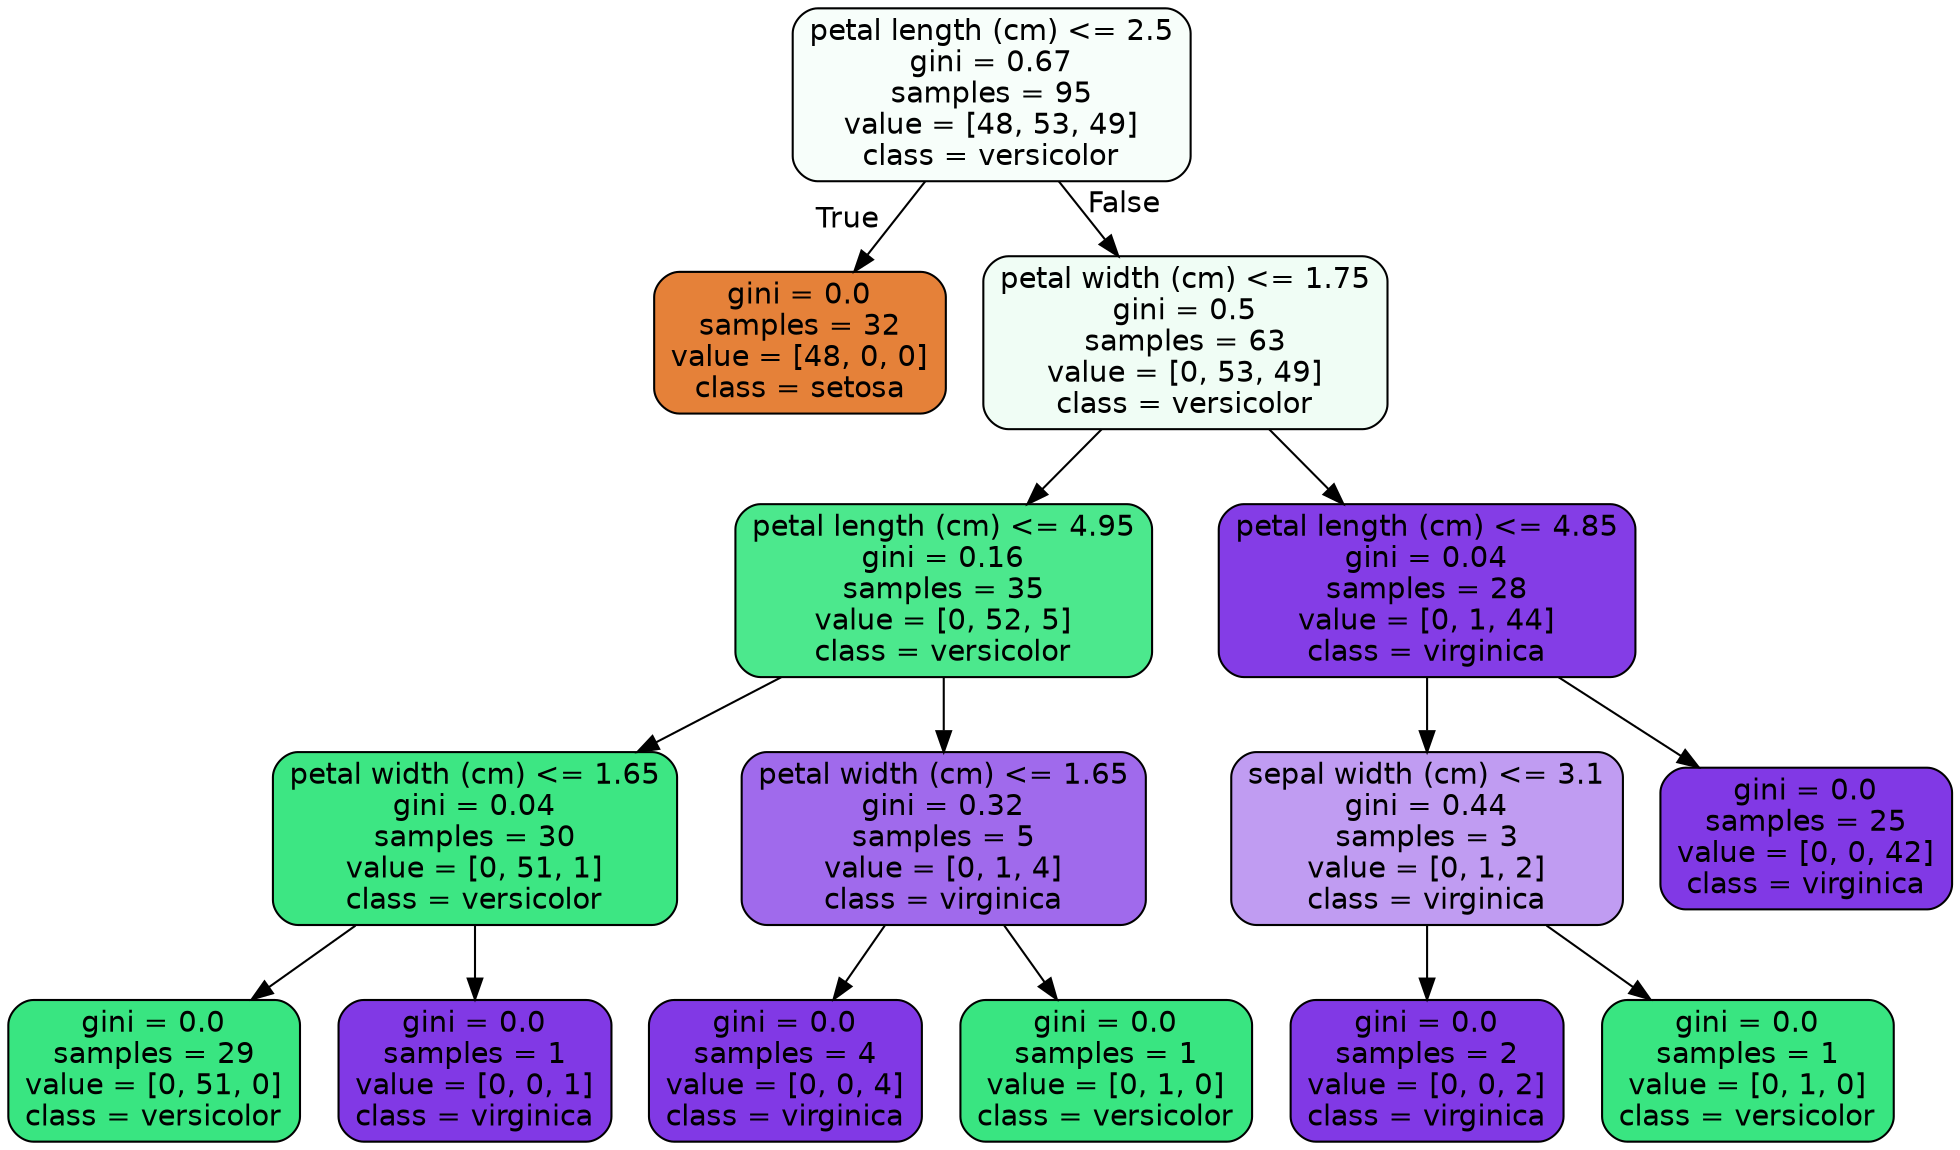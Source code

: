 digraph Tree {
node [shape=box, style="filled, rounded", color="black", fontname="helvetica"] ;
edge [fontname="helvetica"] ;
0 [label="petal length (cm) <= 2.5\ngini = 0.67\nsamples = 95\nvalue = [48, 53, 49]\nclass = versicolor", fillcolor="#f7fefa"] ;
1 [label="gini = 0.0\nsamples = 32\nvalue = [48, 0, 0]\nclass = setosa", fillcolor="#e58139"] ;
0 -> 1 [labeldistance=2.5, labelangle=45, headlabel="True"] ;
2 [label="petal width (cm) <= 1.75\ngini = 0.5\nsamples = 63\nvalue = [0, 53, 49]\nclass = versicolor", fillcolor="#f0fdf5"] ;
0 -> 2 [labeldistance=2.5, labelangle=-45, headlabel="False"] ;
3 [label="petal length (cm) <= 4.95\ngini = 0.16\nsamples = 35\nvalue = [0, 52, 5]\nclass = versicolor", fillcolor="#4ce88d"] ;
2 -> 3 ;
4 [label="petal width (cm) <= 1.65\ngini = 0.04\nsamples = 30\nvalue = [0, 51, 1]\nclass = versicolor", fillcolor="#3de683"] ;
3 -> 4 ;
5 [label="gini = 0.0\nsamples = 29\nvalue = [0, 51, 0]\nclass = versicolor", fillcolor="#39e581"] ;
4 -> 5 ;
6 [label="gini = 0.0\nsamples = 1\nvalue = [0, 0, 1]\nclass = virginica", fillcolor="#8139e5"] ;
4 -> 6 ;
7 [label="petal width (cm) <= 1.65\ngini = 0.32\nsamples = 5\nvalue = [0, 1, 4]\nclass = virginica", fillcolor="#a06aec"] ;
3 -> 7 ;
8 [label="gini = 0.0\nsamples = 4\nvalue = [0, 0, 4]\nclass = virginica", fillcolor="#8139e5"] ;
7 -> 8 ;
9 [label="gini = 0.0\nsamples = 1\nvalue = [0, 1, 0]\nclass = versicolor", fillcolor="#39e581"] ;
7 -> 9 ;
10 [label="petal length (cm) <= 4.85\ngini = 0.04\nsamples = 28\nvalue = [0, 1, 44]\nclass = virginica", fillcolor="#843de6"] ;
2 -> 10 ;
11 [label="sepal width (cm) <= 3.1\ngini = 0.44\nsamples = 3\nvalue = [0, 1, 2]\nclass = virginica", fillcolor="#c09cf2"] ;
10 -> 11 ;
12 [label="gini = 0.0\nsamples = 2\nvalue = [0, 0, 2]\nclass = virginica", fillcolor="#8139e5"] ;
11 -> 12 ;
13 [label="gini = 0.0\nsamples = 1\nvalue = [0, 1, 0]\nclass = versicolor", fillcolor="#39e581"] ;
11 -> 13 ;
14 [label="gini = 0.0\nsamples = 25\nvalue = [0, 0, 42]\nclass = virginica", fillcolor="#8139e5"] ;
10 -> 14 ;
}
